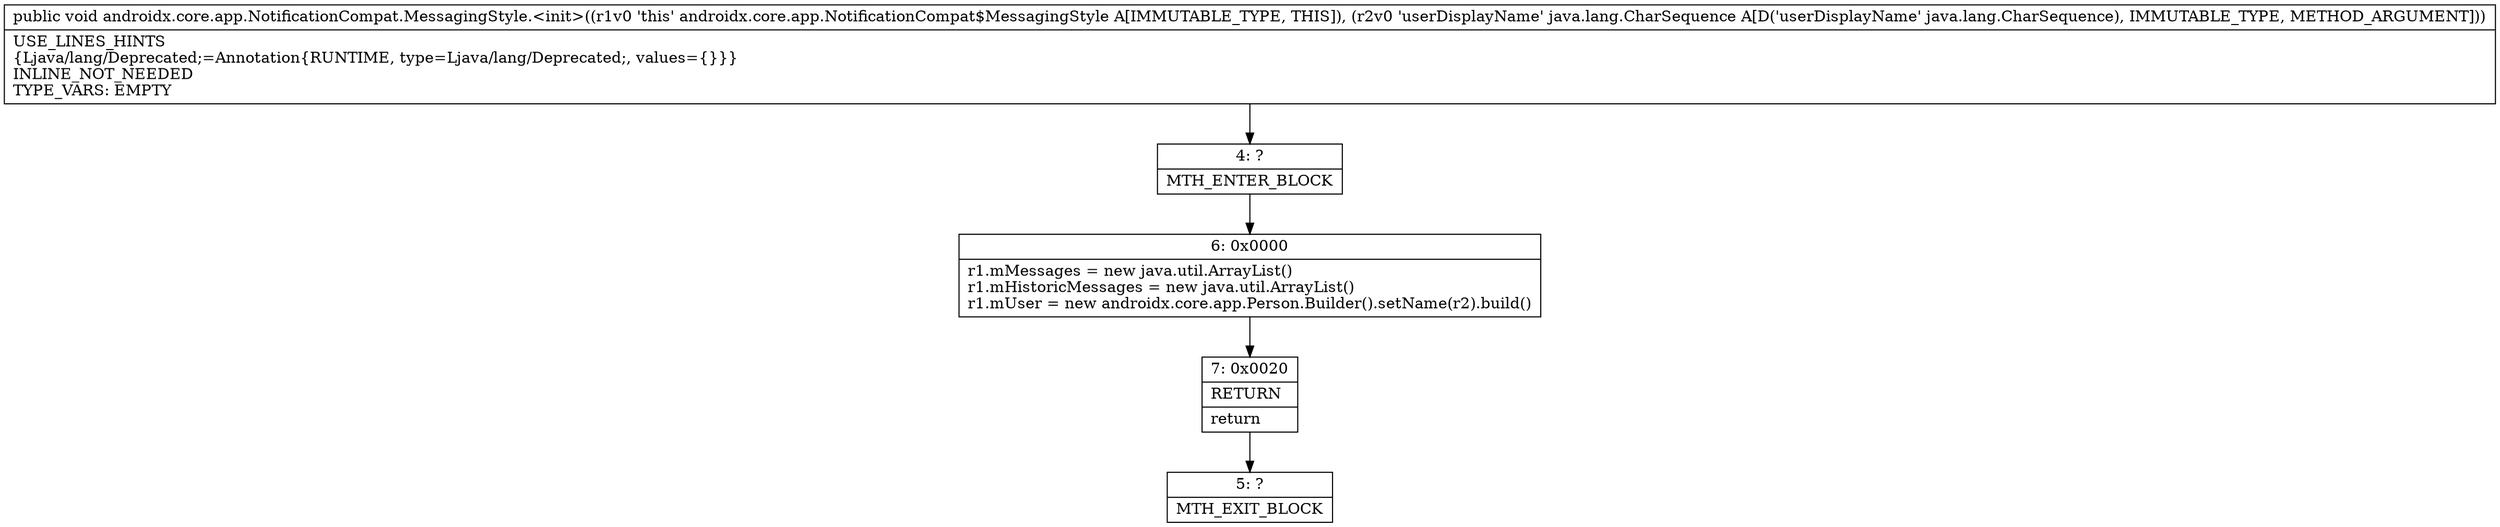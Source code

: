 digraph "CFG forandroidx.core.app.NotificationCompat.MessagingStyle.\<init\>(Ljava\/lang\/CharSequence;)V" {
Node_4 [shape=record,label="{4\:\ ?|MTH_ENTER_BLOCK\l}"];
Node_6 [shape=record,label="{6\:\ 0x0000|r1.mMessages = new java.util.ArrayList()\lr1.mHistoricMessages = new java.util.ArrayList()\lr1.mUser = new androidx.core.app.Person.Builder().setName(r2).build()\l}"];
Node_7 [shape=record,label="{7\:\ 0x0020|RETURN\l|return\l}"];
Node_5 [shape=record,label="{5\:\ ?|MTH_EXIT_BLOCK\l}"];
MethodNode[shape=record,label="{public void androidx.core.app.NotificationCompat.MessagingStyle.\<init\>((r1v0 'this' androidx.core.app.NotificationCompat$MessagingStyle A[IMMUTABLE_TYPE, THIS]), (r2v0 'userDisplayName' java.lang.CharSequence A[D('userDisplayName' java.lang.CharSequence), IMMUTABLE_TYPE, METHOD_ARGUMENT]))  | USE_LINES_HINTS\l\{Ljava\/lang\/Deprecated;=Annotation\{RUNTIME, type=Ljava\/lang\/Deprecated;, values=\{\}\}\}\lINLINE_NOT_NEEDED\lTYPE_VARS: EMPTY\l}"];
MethodNode -> Node_4;Node_4 -> Node_6;
Node_6 -> Node_7;
Node_7 -> Node_5;
}

